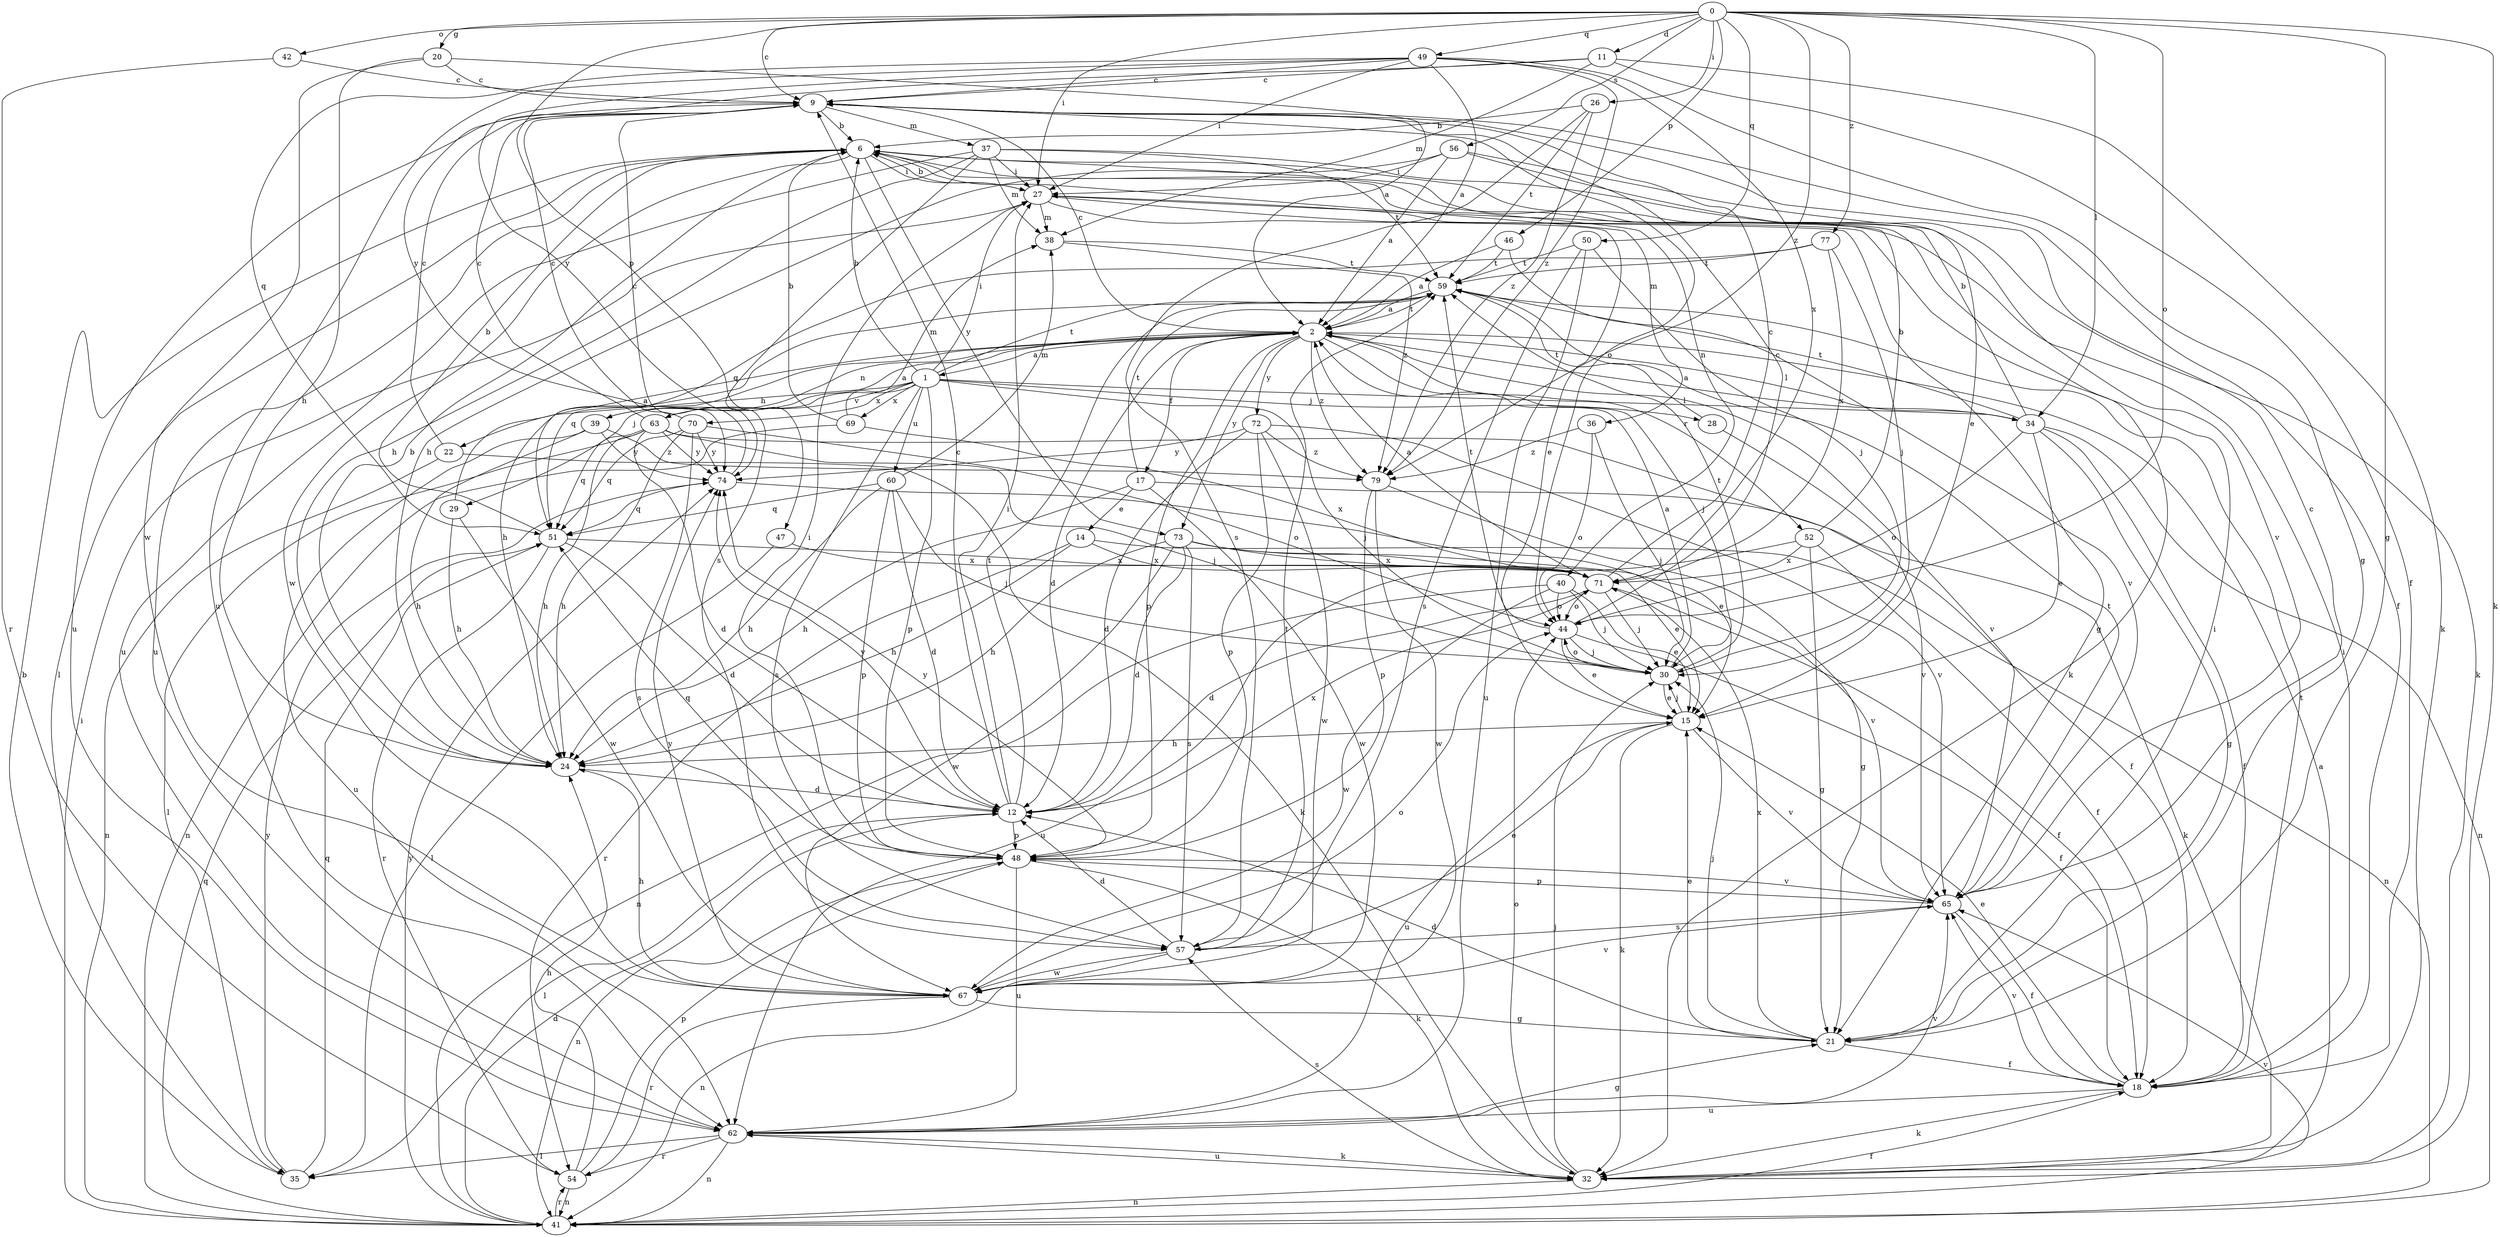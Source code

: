 strict digraph  {
0;
1;
2;
6;
9;
11;
12;
14;
15;
17;
18;
20;
21;
22;
24;
26;
27;
28;
29;
30;
32;
34;
35;
36;
37;
38;
39;
40;
41;
42;
44;
46;
47;
48;
49;
50;
51;
52;
54;
56;
57;
59;
60;
62;
63;
65;
67;
69;
70;
71;
72;
73;
74;
77;
79;
0 -> 9  [label=c];
0 -> 11  [label=d];
0 -> 20  [label=g];
0 -> 21  [label=g];
0 -> 26  [label=i];
0 -> 27  [label=i];
0 -> 32  [label=k];
0 -> 34  [label=l];
0 -> 42  [label=o];
0 -> 44  [label=o];
0 -> 46  [label=p];
0 -> 47  [label=p];
0 -> 49  [label=q];
0 -> 50  [label=q];
0 -> 56  [label=s];
0 -> 77  [label=z];
0 -> 79  [label=z];
1 -> 6  [label=b];
1 -> 22  [label=h];
1 -> 27  [label=i];
1 -> 28  [label=j];
1 -> 29  [label=j];
1 -> 30  [label=j];
1 -> 34  [label=l];
1 -> 48  [label=p];
1 -> 57  [label=s];
1 -> 59  [label=t];
1 -> 60  [label=u];
1 -> 63  [label=v];
1 -> 69  [label=x];
1 -> 70  [label=x];
2 -> 1  [label=a];
2 -> 9  [label=c];
2 -> 12  [label=d];
2 -> 17  [label=f];
2 -> 30  [label=j];
2 -> 34  [label=l];
2 -> 39  [label=n];
2 -> 48  [label=p];
2 -> 51  [label=q];
2 -> 52  [label=r];
2 -> 59  [label=t];
2 -> 65  [label=v];
2 -> 72  [label=y];
2 -> 73  [label=y];
2 -> 79  [label=z];
6 -> 27  [label=i];
6 -> 32  [label=k];
6 -> 35  [label=l];
6 -> 36  [label=m];
6 -> 40  [label=n];
6 -> 62  [label=u];
6 -> 67  [label=w];
6 -> 73  [label=y];
9 -> 6  [label=b];
9 -> 18  [label=f];
9 -> 37  [label=m];
9 -> 44  [label=o];
9 -> 62  [label=u];
11 -> 9  [label=c];
11 -> 18  [label=f];
11 -> 32  [label=k];
11 -> 38  [label=m];
11 -> 74  [label=y];
12 -> 9  [label=c];
12 -> 27  [label=i];
12 -> 35  [label=l];
12 -> 48  [label=p];
12 -> 59  [label=t];
12 -> 71  [label=x];
12 -> 74  [label=y];
14 -> 24  [label=h];
14 -> 41  [label=n];
14 -> 54  [label=r];
14 -> 71  [label=x];
15 -> 24  [label=h];
15 -> 30  [label=j];
15 -> 32  [label=k];
15 -> 62  [label=u];
15 -> 65  [label=v];
17 -> 14  [label=e];
17 -> 24  [label=h];
17 -> 32  [label=k];
17 -> 59  [label=t];
17 -> 67  [label=w];
18 -> 15  [label=e];
18 -> 27  [label=i];
18 -> 32  [label=k];
18 -> 59  [label=t];
18 -> 62  [label=u];
18 -> 65  [label=v];
20 -> 2  [label=a];
20 -> 9  [label=c];
20 -> 24  [label=h];
20 -> 67  [label=w];
21 -> 12  [label=d];
21 -> 15  [label=e];
21 -> 18  [label=f];
21 -> 27  [label=i];
21 -> 30  [label=j];
21 -> 71  [label=x];
22 -> 9  [label=c];
22 -> 32  [label=k];
22 -> 41  [label=n];
24 -> 6  [label=b];
24 -> 12  [label=d];
26 -> 6  [label=b];
26 -> 57  [label=s];
26 -> 59  [label=t];
26 -> 79  [label=z];
27 -> 6  [label=b];
27 -> 15  [label=e];
27 -> 21  [label=g];
27 -> 38  [label=m];
28 -> 59  [label=t];
28 -> 65  [label=v];
29 -> 2  [label=a];
29 -> 24  [label=h];
29 -> 67  [label=w];
30 -> 2  [label=a];
30 -> 15  [label=e];
30 -> 44  [label=o];
30 -> 59  [label=t];
32 -> 2  [label=a];
32 -> 30  [label=j];
32 -> 41  [label=n];
32 -> 44  [label=o];
32 -> 57  [label=s];
32 -> 62  [label=u];
34 -> 2  [label=a];
34 -> 6  [label=b];
34 -> 15  [label=e];
34 -> 18  [label=f];
34 -> 21  [label=g];
34 -> 41  [label=n];
34 -> 44  [label=o];
34 -> 59  [label=t];
35 -> 6  [label=b];
35 -> 51  [label=q];
35 -> 74  [label=y];
36 -> 30  [label=j];
36 -> 44  [label=o];
36 -> 79  [label=z];
37 -> 24  [label=h];
37 -> 27  [label=i];
37 -> 38  [label=m];
37 -> 57  [label=s];
37 -> 59  [label=t];
37 -> 62  [label=u];
37 -> 65  [label=v];
38 -> 59  [label=t];
38 -> 79  [label=z];
39 -> 2  [label=a];
39 -> 24  [label=h];
39 -> 62  [label=u];
39 -> 74  [label=y];
39 -> 79  [label=z];
40 -> 15  [label=e];
40 -> 30  [label=j];
40 -> 41  [label=n];
40 -> 44  [label=o];
40 -> 67  [label=w];
41 -> 12  [label=d];
41 -> 18  [label=f];
41 -> 27  [label=i];
41 -> 51  [label=q];
41 -> 54  [label=r];
41 -> 65  [label=v];
41 -> 74  [label=y];
42 -> 9  [label=c];
42 -> 54  [label=r];
44 -> 9  [label=c];
44 -> 15  [label=e];
44 -> 18  [label=f];
44 -> 30  [label=j];
44 -> 59  [label=t];
46 -> 2  [label=a];
46 -> 59  [label=t];
46 -> 65  [label=v];
47 -> 35  [label=l];
47 -> 71  [label=x];
48 -> 27  [label=i];
48 -> 32  [label=k];
48 -> 41  [label=n];
48 -> 51  [label=q];
48 -> 62  [label=u];
48 -> 65  [label=v];
48 -> 74  [label=y];
49 -> 2  [label=a];
49 -> 9  [label=c];
49 -> 21  [label=g];
49 -> 27  [label=i];
49 -> 51  [label=q];
49 -> 62  [label=u];
49 -> 71  [label=x];
49 -> 74  [label=y];
49 -> 79  [label=z];
50 -> 30  [label=j];
50 -> 57  [label=s];
50 -> 59  [label=t];
50 -> 62  [label=u];
51 -> 6  [label=b];
51 -> 12  [label=d];
51 -> 54  [label=r];
51 -> 71  [label=x];
52 -> 6  [label=b];
52 -> 18  [label=f];
52 -> 21  [label=g];
52 -> 62  [label=u];
52 -> 71  [label=x];
54 -> 24  [label=h];
54 -> 41  [label=n];
54 -> 48  [label=p];
56 -> 2  [label=a];
56 -> 15  [label=e];
56 -> 24  [label=h];
56 -> 27  [label=i];
56 -> 32  [label=k];
57 -> 12  [label=d];
57 -> 15  [label=e];
57 -> 41  [label=n];
57 -> 59  [label=t];
57 -> 67  [label=w];
59 -> 2  [label=a];
59 -> 24  [label=h];
60 -> 12  [label=d];
60 -> 24  [label=h];
60 -> 30  [label=j];
60 -> 38  [label=m];
60 -> 48  [label=p];
60 -> 51  [label=q];
62 -> 21  [label=g];
62 -> 32  [label=k];
62 -> 35  [label=l];
62 -> 41  [label=n];
62 -> 54  [label=r];
62 -> 65  [label=v];
63 -> 9  [label=c];
63 -> 12  [label=d];
63 -> 18  [label=f];
63 -> 24  [label=h];
63 -> 30  [label=j];
63 -> 35  [label=l];
63 -> 51  [label=q];
63 -> 74  [label=y];
65 -> 9  [label=c];
65 -> 18  [label=f];
65 -> 48  [label=p];
65 -> 57  [label=s];
65 -> 59  [label=t];
67 -> 21  [label=g];
67 -> 24  [label=h];
67 -> 44  [label=o];
67 -> 54  [label=r];
67 -> 65  [label=v];
67 -> 74  [label=y];
69 -> 6  [label=b];
69 -> 38  [label=m];
69 -> 41  [label=n];
69 -> 71  [label=x];
70 -> 9  [label=c];
70 -> 24  [label=h];
70 -> 44  [label=o];
70 -> 51  [label=q];
70 -> 57  [label=s];
70 -> 74  [label=y];
71 -> 2  [label=a];
71 -> 9  [label=c];
71 -> 12  [label=d];
71 -> 18  [label=f];
71 -> 30  [label=j];
71 -> 44  [label=o];
72 -> 12  [label=d];
72 -> 48  [label=p];
72 -> 65  [label=v];
72 -> 67  [label=w];
72 -> 74  [label=y];
72 -> 79  [label=z];
73 -> 12  [label=d];
73 -> 15  [label=e];
73 -> 24  [label=h];
73 -> 57  [label=s];
73 -> 65  [label=v];
73 -> 67  [label=w];
73 -> 71  [label=x];
74 -> 9  [label=c];
74 -> 15  [label=e];
74 -> 51  [label=q];
77 -> 30  [label=j];
77 -> 51  [label=q];
77 -> 59  [label=t];
77 -> 71  [label=x];
79 -> 21  [label=g];
79 -> 48  [label=p];
79 -> 67  [label=w];
}
